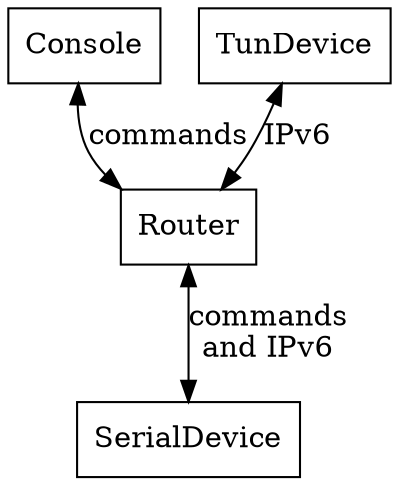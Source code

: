graph blocks {
    Console [shape=box];
    TunDevice [shape=box];
    Router [shape=box];
    SerialDevice [shape=box];
    Console -- Router [label="commands" dir=both];
    TunDevice -- Router [label="IPv6" dir=both];
    Router -- SerialDevice [label="commands\nand IPv6" dir=both];
}
